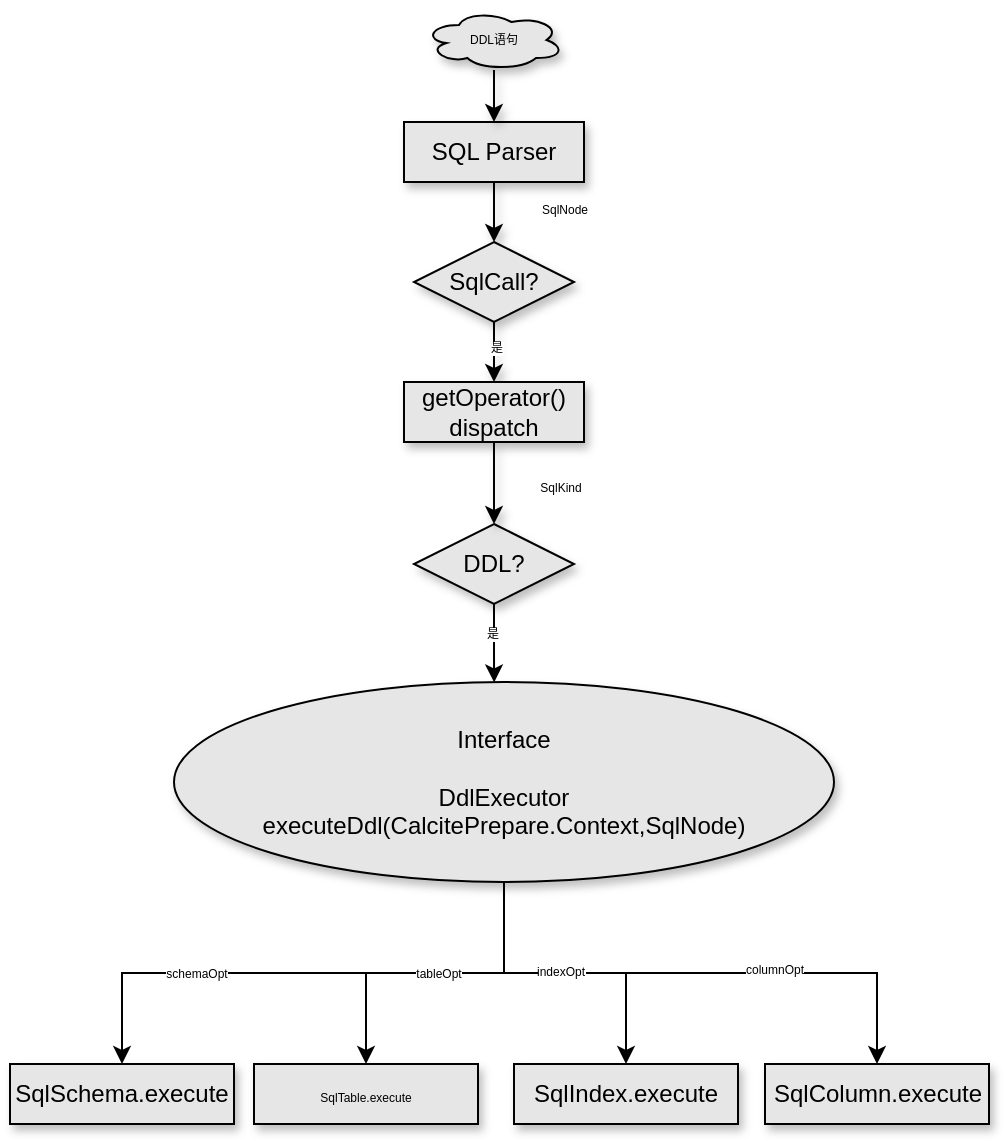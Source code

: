 <mxfile version="17.4.0" type="github">
  <diagram id="Vs7KBkvJkC0K66NLl4TJ" name="Page-1">
    <mxGraphModel dx="1242" dy="618" grid="1" gridSize="10" guides="1" tooltips="1" connect="1" arrows="1" fold="1" page="1" pageScale="1" pageWidth="1169" pageHeight="827" math="0" shadow="0">
      <root>
        <mxCell id="0" />
        <mxCell id="1" parent="0" />
        <mxCell id="glTBQhnqe5DzDJ0zvAqA-28" value="" style="edgeStyle=orthogonalEdgeStyle;rounded=0;orthogonalLoop=1;jettySize=auto;html=1;fontSize=6;entryX=0.5;entryY=0;entryDx=0;entryDy=0;fillColor=#E6E6E6;" parent="1" source="glTBQhnqe5DzDJ0zvAqA-14" target="glTBQhnqe5DzDJ0zvAqA-17" edge="1">
          <mxGeometry relative="1" as="geometry" />
        </mxCell>
        <mxCell id="glTBQhnqe5DzDJ0zvAqA-14" value="Interface&lt;br&gt;&lt;br&gt;DdlExecutor&lt;span&gt;&lt;br&gt;executeDdl(CalcitePrepare.Context,SqlNode)&lt;/span&gt;" style="ellipse;whiteSpace=wrap;html=1;fillColor=#E6E6E6;shadow=1;" parent="1" vertex="1">
          <mxGeometry x="460" y="366" width="330" height="100" as="geometry" />
        </mxCell>
        <mxCell id="glTBQhnqe5DzDJ0zvAqA-4" value="" style="edgeStyle=orthogonalEdgeStyle;rounded=0;orthogonalLoop=1;jettySize=auto;html=1;shadow=1;fillColor=#E6E6E6;" parent="1" source="glTBQhnqe5DzDJ0zvAqA-2" target="glTBQhnqe5DzDJ0zvAqA-3" edge="1">
          <mxGeometry relative="1" as="geometry" />
        </mxCell>
        <mxCell id="glTBQhnqe5DzDJ0zvAqA-32" value="SqlNode" style="edgeLabel;html=1;align=center;verticalAlign=middle;resizable=0;points=[];fontSize=6;fillColor=#E6E6E6;" parent="glTBQhnqe5DzDJ0zvAqA-4" vertex="1" connectable="0">
          <mxGeometry x="-0.758" relative="1" as="geometry">
            <mxPoint x="35" y="8" as="offset" />
          </mxGeometry>
        </mxCell>
        <mxCell id="glTBQhnqe5DzDJ0zvAqA-2" value="SQL Parser" style="rounded=0;whiteSpace=wrap;html=1;fillColor=#E6E6E6;shadow=1;" parent="1" vertex="1">
          <mxGeometry x="575" y="86" width="90" height="30" as="geometry" />
        </mxCell>
        <mxCell id="glTBQhnqe5DzDJ0zvAqA-9" value="" style="edgeStyle=orthogonalEdgeStyle;rounded=0;orthogonalLoop=1;jettySize=auto;html=1;shadow=1;fillColor=#E6E6E6;" parent="1" source="glTBQhnqe5DzDJ0zvAqA-3" target="glTBQhnqe5DzDJ0zvAqA-8" edge="1">
          <mxGeometry relative="1" as="geometry" />
        </mxCell>
        <mxCell id="glTBQhnqe5DzDJ0zvAqA-33" value="是" style="edgeLabel;html=1;align=center;verticalAlign=middle;resizable=0;points=[];fontSize=6;fillColor=#E6E6E6;" parent="glTBQhnqe5DzDJ0zvAqA-9" vertex="1" connectable="0">
          <mxGeometry x="-0.508" y="1" relative="1" as="geometry">
            <mxPoint as="offset" />
          </mxGeometry>
        </mxCell>
        <mxCell id="glTBQhnqe5DzDJ0zvAqA-3" value="SqlCall?" style="rhombus;whiteSpace=wrap;html=1;fillColor=#E6E6E6;shadow=1;" parent="1" vertex="1">
          <mxGeometry x="580" y="146" width="80" height="40" as="geometry" />
        </mxCell>
        <mxCell id="glTBQhnqe5DzDJ0zvAqA-15" value="" style="edgeStyle=orthogonalEdgeStyle;rounded=0;orthogonalLoop=1;jettySize=auto;html=1;entryX=0.485;entryY=0.002;entryDx=0;entryDy=0;entryPerimeter=0;fillColor=#E6E6E6;" parent="1" source="glTBQhnqe5DzDJ0zvAqA-7" target="glTBQhnqe5DzDJ0zvAqA-14" edge="1">
          <mxGeometry relative="1" as="geometry">
            <Array as="points">
              <mxPoint x="620" y="350" />
              <mxPoint x="620" y="350" />
            </Array>
          </mxGeometry>
        </mxCell>
        <mxCell id="glTBQhnqe5DzDJ0zvAqA-35" value="是" style="edgeLabel;html=1;align=center;verticalAlign=middle;resizable=0;points=[];fontSize=6;fillColor=#E6E6E6;" parent="glTBQhnqe5DzDJ0zvAqA-15" vertex="1" connectable="0">
          <mxGeometry x="-0.267" y="-1" relative="1" as="geometry">
            <mxPoint as="offset" />
          </mxGeometry>
        </mxCell>
        <mxCell id="glTBQhnqe5DzDJ0zvAqA-7" value="DDL?" style="rhombus;whiteSpace=wrap;html=1;fillColor=#E6E6E6;shadow=1;" parent="1" vertex="1">
          <mxGeometry x="580" y="287" width="80" height="40" as="geometry" />
        </mxCell>
        <mxCell id="glTBQhnqe5DzDJ0zvAqA-10" value="" style="edgeStyle=orthogonalEdgeStyle;rounded=0;orthogonalLoop=1;jettySize=auto;html=1;shadow=1;fillColor=#E6E6E6;" parent="1" source="glTBQhnqe5DzDJ0zvAqA-8" target="glTBQhnqe5DzDJ0zvAqA-7" edge="1">
          <mxGeometry relative="1" as="geometry" />
        </mxCell>
        <mxCell id="glTBQhnqe5DzDJ0zvAqA-8" value="getOperator()&lt;br&gt;dispatch" style="rounded=0;whiteSpace=wrap;html=1;fillColor=#E6E6E6;shadow=1;" parent="1" vertex="1">
          <mxGeometry x="575" y="216" width="90" height="30" as="geometry" />
        </mxCell>
        <mxCell id="glTBQhnqe5DzDJ0zvAqA-16" value="SqlSchema.execute" style="rounded=0;whiteSpace=wrap;html=1;shadow=1;fillColor=#E6E6E6;" parent="1" vertex="1">
          <mxGeometry x="378" y="557" width="112" height="30" as="geometry" />
        </mxCell>
        <mxCell id="glTBQhnqe5DzDJ0zvAqA-17" value="&lt;font style=&quot;font-size: 6px&quot;&gt;SqlTable.execute&lt;/font&gt;" style="rounded=0;whiteSpace=wrap;html=1;shadow=1;fillColor=#E6E6E6;" parent="1" vertex="1">
          <mxGeometry x="500" y="557" width="112" height="30" as="geometry" />
        </mxCell>
        <mxCell id="glTBQhnqe5DzDJ0zvAqA-18" value="SqlIndex.execute" style="rounded=0;whiteSpace=wrap;html=1;shadow=1;fillColor=#E6E6E6;" parent="1" vertex="1">
          <mxGeometry x="630" y="557" width="112" height="30" as="geometry" />
        </mxCell>
        <mxCell id="glTBQhnqe5DzDJ0zvAqA-26" value="" style="edgeStyle=orthogonalEdgeStyle;rounded=0;orthogonalLoop=1;jettySize=auto;html=1;fontSize=6;entryX=0.5;entryY=0;entryDx=0;entryDy=0;shadow=1;fillColor=#E6E6E6;" parent="1" source="glTBQhnqe5DzDJ0zvAqA-25" target="glTBQhnqe5DzDJ0zvAqA-2" edge="1">
          <mxGeometry relative="1" as="geometry" />
        </mxCell>
        <mxCell id="glTBQhnqe5DzDJ0zvAqA-25" value="DDL语句" style="ellipse;shape=cloud;whiteSpace=wrap;html=1;fontSize=6;fillColor=#E6E6E6;shadow=1;" parent="1" vertex="1">
          <mxGeometry x="585" y="30" width="70" height="30" as="geometry" />
        </mxCell>
        <mxCell id="glTBQhnqe5DzDJ0zvAqA-27" value="SqlColumn.execute" style="rounded=0;whiteSpace=wrap;html=1;shadow=1;fillColor=#E6E6E6;" parent="1" vertex="1">
          <mxGeometry x="755.5" y="557" width="112" height="30" as="geometry" />
        </mxCell>
        <mxCell id="glTBQhnqe5DzDJ0zvAqA-29" value="" style="edgeStyle=orthogonalEdgeStyle;rounded=0;orthogonalLoop=1;jettySize=auto;html=1;fontSize=6;entryX=0.5;entryY=0;entryDx=0;entryDy=0;exitX=0.5;exitY=1;exitDx=0;exitDy=0;fillColor=#E6E6E6;" parent="1" source="glTBQhnqe5DzDJ0zvAqA-14" target="glTBQhnqe5DzDJ0zvAqA-18" edge="1">
          <mxGeometry relative="1" as="geometry">
            <mxPoint x="635.0" y="476.0" as="sourcePoint" />
            <mxPoint x="566" y="546" as="targetPoint" />
          </mxGeometry>
        </mxCell>
        <mxCell id="glTBQhnqe5DzDJ0zvAqA-30" value="" style="edgeStyle=orthogonalEdgeStyle;rounded=0;orthogonalLoop=1;jettySize=auto;html=1;fontSize=6;exitX=0.5;exitY=1;exitDx=0;exitDy=0;fillColor=#E6E6E6;" parent="1" source="glTBQhnqe5DzDJ0zvAqA-14" target="glTBQhnqe5DzDJ0zvAqA-16" edge="1">
          <mxGeometry relative="1" as="geometry">
            <mxPoint x="645.0" y="486.0" as="sourcePoint" />
            <mxPoint x="576" y="556" as="targetPoint" />
          </mxGeometry>
        </mxCell>
        <mxCell id="glTBQhnqe5DzDJ0zvAqA-36" value="schemaOpt" style="edgeLabel;html=1;align=center;verticalAlign=middle;resizable=0;points=[];fontSize=6;fillColor=#E6E6E6;" parent="glTBQhnqe5DzDJ0zvAqA-30" vertex="1" connectable="0">
          <mxGeometry x="0.419" relative="1" as="geometry">
            <mxPoint as="offset" />
          </mxGeometry>
        </mxCell>
        <mxCell id="glTBQhnqe5DzDJ0zvAqA-37" value="tableOpt" style="edgeLabel;html=1;align=center;verticalAlign=middle;resizable=0;points=[];fontSize=6;fillColor=#E6E6E6;" parent="glTBQhnqe5DzDJ0zvAqA-30" vertex="1" connectable="0">
          <mxGeometry x="-0.44" y="2" relative="1" as="geometry">
            <mxPoint y="-2" as="offset" />
          </mxGeometry>
        </mxCell>
        <mxCell id="glTBQhnqe5DzDJ0zvAqA-31" value="" style="edgeStyle=orthogonalEdgeStyle;rounded=0;orthogonalLoop=1;jettySize=auto;html=1;fontSize=6;exitX=0.5;exitY=1;exitDx=0;exitDy=0;fillColor=#E6E6E6;" parent="1" source="glTBQhnqe5DzDJ0zvAqA-14" target="glTBQhnqe5DzDJ0zvAqA-27" edge="1">
          <mxGeometry relative="1" as="geometry">
            <mxPoint x="655.0" y="496.0" as="sourcePoint" />
            <mxPoint x="586" y="566" as="targetPoint" />
          </mxGeometry>
        </mxCell>
        <mxCell id="glTBQhnqe5DzDJ0zvAqA-38" value="columnOpt" style="edgeLabel;html=1;align=center;verticalAlign=middle;resizable=0;points=[];fontSize=6;fillColor=#E6E6E6;" parent="glTBQhnqe5DzDJ0zvAqA-31" vertex="1" connectable="0">
          <mxGeometry x="-0.382" y="2" relative="1" as="geometry">
            <mxPoint x="95" as="offset" />
          </mxGeometry>
        </mxCell>
        <mxCell id="glTBQhnqe5DzDJ0zvAqA-39" value="indexOpt" style="edgeLabel;html=1;align=center;verticalAlign=middle;resizable=0;points=[];fontSize=6;fillColor=#E6E6E6;" parent="glTBQhnqe5DzDJ0zvAqA-31" vertex="1" connectable="0">
          <mxGeometry x="0.273" y="1" relative="1" as="geometry">
            <mxPoint x="-103" as="offset" />
          </mxGeometry>
        </mxCell>
        <mxCell id="glTBQhnqe5DzDJ0zvAqA-34" value="SqlKind" style="edgeLabel;html=1;align=center;verticalAlign=middle;resizable=0;points=[];fontSize=6;fillColor=#E6E6E6;" parent="1" vertex="1" connectable="0">
          <mxGeometry x="669.0" y="139.854" as="geometry">
            <mxPoint x="-16" y="129" as="offset" />
          </mxGeometry>
        </mxCell>
      </root>
    </mxGraphModel>
  </diagram>
</mxfile>
